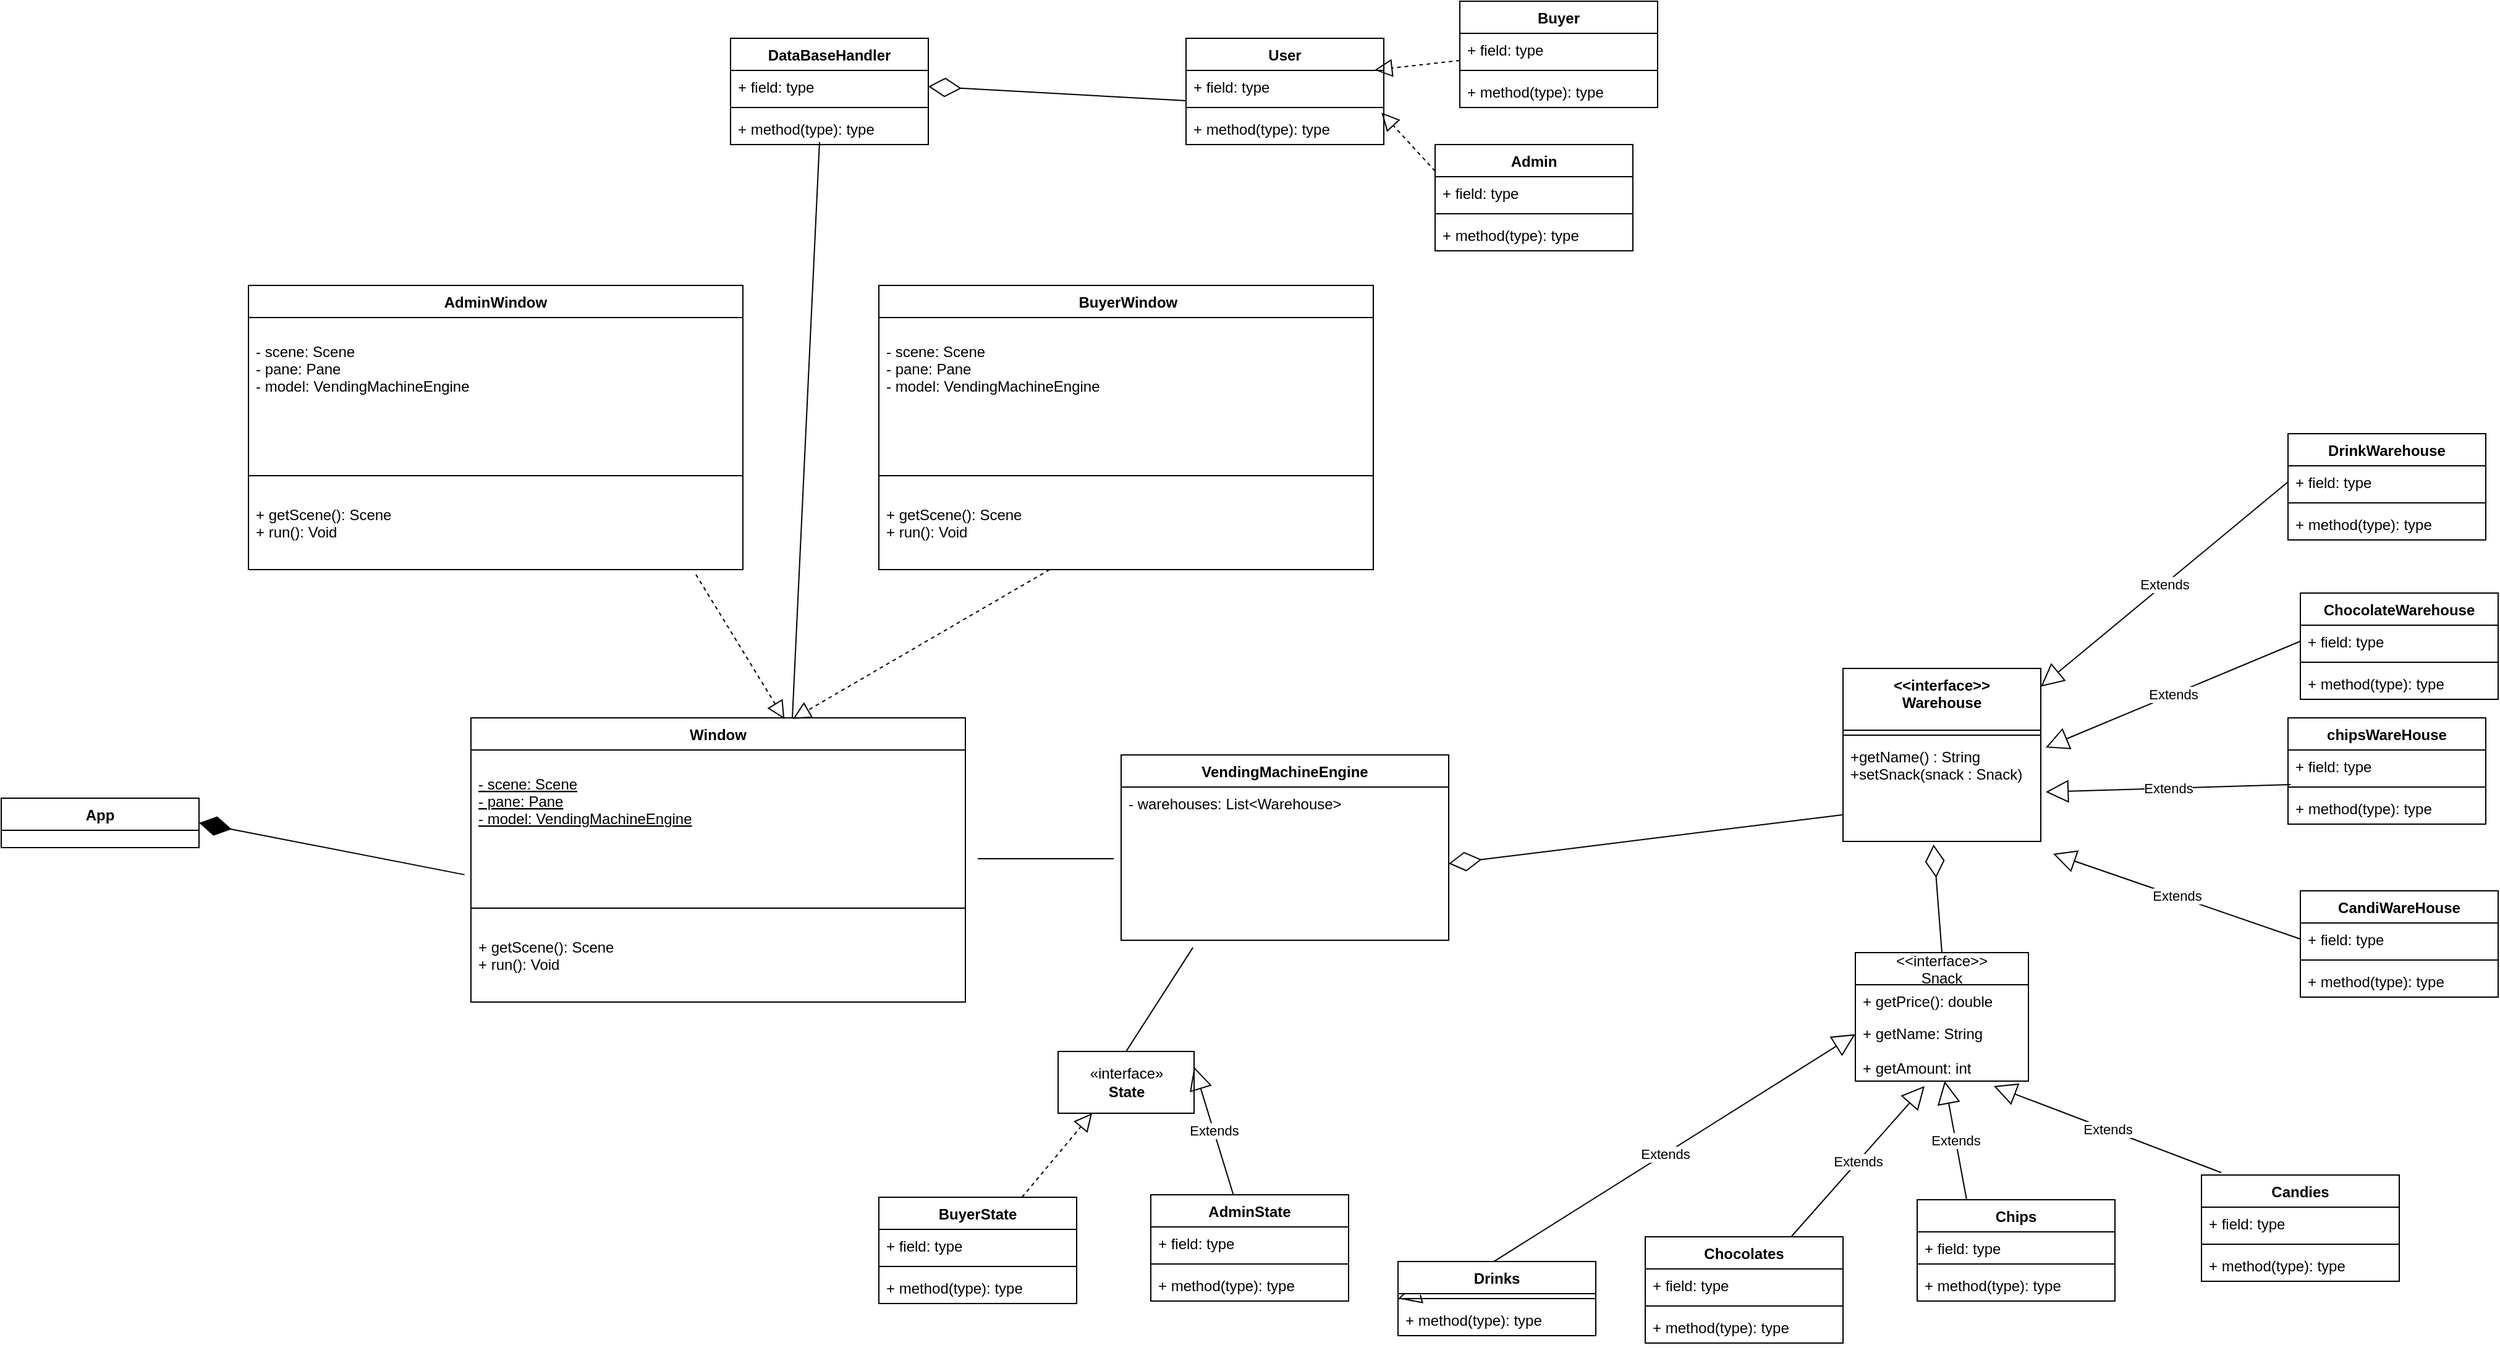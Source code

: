 <mxfile version="13.7.3" type="github"><diagram id="FwnucH08VztEcckjh22z" name="Page-1"><mxGraphModel dx="2485" dy="1210" grid="1" gridSize="10" guides="1" tooltips="1" connect="1" arrows="1" fold="1" page="1" pageScale="1" pageWidth="827" pageHeight="1169" math="0" shadow="0"><root><mxCell id="0"/><mxCell id="1" parent="0"/><mxCell id="OAw5-xkOPhaDo8Q-xHuQ-101" value="User" style="swimlane;fontStyle=1;align=center;verticalAlign=top;childLayout=stackLayout;horizontal=1;startSize=26;horizontalStack=0;resizeParent=1;resizeParentMax=0;resizeLast=0;collapsible=1;marginBottom=0;" vertex="1" parent="1"><mxGeometry x="1028.5" y="50" width="160" height="86" as="geometry"/></mxCell><mxCell id="OAw5-xkOPhaDo8Q-xHuQ-102" value="+ field: type" style="text;strokeColor=none;fillColor=none;align=left;verticalAlign=top;spacingLeft=4;spacingRight=4;overflow=hidden;rotatable=0;points=[[0,0.5],[1,0.5]];portConstraint=eastwest;" vertex="1" parent="OAw5-xkOPhaDo8Q-xHuQ-101"><mxGeometry y="26" width="160" height="26" as="geometry"/></mxCell><mxCell id="OAw5-xkOPhaDo8Q-xHuQ-103" value="" style="line;strokeWidth=1;fillColor=none;align=left;verticalAlign=middle;spacingTop=-1;spacingLeft=3;spacingRight=3;rotatable=0;labelPosition=right;points=[];portConstraint=eastwest;" vertex="1" parent="OAw5-xkOPhaDo8Q-xHuQ-101"><mxGeometry y="52" width="160" height="8" as="geometry"/></mxCell><mxCell id="OAw5-xkOPhaDo8Q-xHuQ-104" value="+ method(type): type" style="text;strokeColor=none;fillColor=none;align=left;verticalAlign=top;spacingLeft=4;spacingRight=4;overflow=hidden;rotatable=0;points=[[0,0.5],[1,0.5]];portConstraint=eastwest;" vertex="1" parent="OAw5-xkOPhaDo8Q-xHuQ-101"><mxGeometry y="60" width="160" height="26" as="geometry"/></mxCell><mxCell id="OAw5-xkOPhaDo8Q-xHuQ-107" value="Admin" style="swimlane;fontStyle=1;align=center;verticalAlign=top;childLayout=stackLayout;horizontal=1;startSize=26;horizontalStack=0;resizeParent=1;resizeParentMax=0;resizeLast=0;collapsible=1;marginBottom=0;" vertex="1" parent="1"><mxGeometry x="1230" y="136" width="160" height="86" as="geometry"/></mxCell><mxCell id="OAw5-xkOPhaDo8Q-xHuQ-108" value="+ field: type" style="text;strokeColor=none;fillColor=none;align=left;verticalAlign=top;spacingLeft=4;spacingRight=4;overflow=hidden;rotatable=0;points=[[0,0.5],[1,0.5]];portConstraint=eastwest;" vertex="1" parent="OAw5-xkOPhaDo8Q-xHuQ-107"><mxGeometry y="26" width="160" height="26" as="geometry"/></mxCell><mxCell id="OAw5-xkOPhaDo8Q-xHuQ-109" value="" style="line;strokeWidth=1;fillColor=none;align=left;verticalAlign=middle;spacingTop=-1;spacingLeft=3;spacingRight=3;rotatable=0;labelPosition=right;points=[];portConstraint=eastwest;" vertex="1" parent="OAw5-xkOPhaDo8Q-xHuQ-107"><mxGeometry y="52" width="160" height="8" as="geometry"/></mxCell><mxCell id="OAw5-xkOPhaDo8Q-xHuQ-110" value="+ method(type): type" style="text;strokeColor=none;fillColor=none;align=left;verticalAlign=top;spacingLeft=4;spacingRight=4;overflow=hidden;rotatable=0;points=[[0,0.5],[1,0.5]];portConstraint=eastwest;" vertex="1" parent="OAw5-xkOPhaDo8Q-xHuQ-107"><mxGeometry y="60" width="160" height="26" as="geometry"/></mxCell><mxCell id="OAw5-xkOPhaDo8Q-xHuQ-111" value="Buyer" style="swimlane;fontStyle=1;align=center;verticalAlign=top;childLayout=stackLayout;horizontal=1;startSize=26;horizontalStack=0;resizeParent=1;resizeParentMax=0;resizeLast=0;collapsible=1;marginBottom=0;" vertex="1" parent="1"><mxGeometry x="1250" y="20" width="160" height="86" as="geometry"/></mxCell><mxCell id="OAw5-xkOPhaDo8Q-xHuQ-112" value="+ field: type" style="text;strokeColor=none;fillColor=none;align=left;verticalAlign=top;spacingLeft=4;spacingRight=4;overflow=hidden;rotatable=0;points=[[0,0.5],[1,0.5]];portConstraint=eastwest;" vertex="1" parent="OAw5-xkOPhaDo8Q-xHuQ-111"><mxGeometry y="26" width="160" height="26" as="geometry"/></mxCell><mxCell id="OAw5-xkOPhaDo8Q-xHuQ-113" value="" style="line;strokeWidth=1;fillColor=none;align=left;verticalAlign=middle;spacingTop=-1;spacingLeft=3;spacingRight=3;rotatable=0;labelPosition=right;points=[];portConstraint=eastwest;" vertex="1" parent="OAw5-xkOPhaDo8Q-xHuQ-111"><mxGeometry y="52" width="160" height="8" as="geometry"/></mxCell><mxCell id="OAw5-xkOPhaDo8Q-xHuQ-114" value="+ method(type): type" style="text;strokeColor=none;fillColor=none;align=left;verticalAlign=top;spacingLeft=4;spacingRight=4;overflow=hidden;rotatable=0;points=[[0,0.5],[1,0.5]];portConstraint=eastwest;" vertex="1" parent="OAw5-xkOPhaDo8Q-xHuQ-111"><mxGeometry y="60" width="160" height="26" as="geometry"/></mxCell><mxCell id="K7MJTykTSCi1yAQchyTx-44" value="Window" style="swimlane;fontStyle=1;align=center;verticalAlign=top;childLayout=stackLayout;horizontal=1;startSize=26;horizontalStack=0;resizeParent=1;resizeParentMax=0;resizeLast=0;collapsible=1;marginBottom=0;" parent="1" vertex="1"><mxGeometry x="450" y="600" width="400" height="230" as="geometry"/></mxCell><mxCell id="K7MJTykTSCi1yAQchyTx-45" value="&#10;- scene: Scene&#10;- pane: Pane&#10;- model: VendingMachineEngine&#10;&#10;&#10;" style="text;strokeColor=none;fillColor=none;align=left;verticalAlign=top;spacingLeft=4;spacingRight=4;overflow=hidden;rotatable=0;points=[[0,0.5],[1,0.5]];portConstraint=eastwest;fontStyle=4" parent="K7MJTykTSCi1yAQchyTx-44" vertex="1"><mxGeometry y="26" width="400" height="124" as="geometry"/></mxCell><mxCell id="K7MJTykTSCi1yAQchyTx-46" value="" style="line;strokeWidth=1;fillColor=none;align=left;verticalAlign=middle;spacingTop=-1;spacingLeft=3;spacingRight=3;rotatable=0;labelPosition=right;points=[];portConstraint=eastwest;" parent="K7MJTykTSCi1yAQchyTx-44" vertex="1"><mxGeometry y="150" width="400" height="8" as="geometry"/></mxCell><mxCell id="K7MJTykTSCi1yAQchyTx-47" value="&#10;+ getScene(): Scene&#10;+ run(): Void" style="text;strokeColor=none;fillColor=none;align=left;verticalAlign=top;spacingLeft=4;spacingRight=4;overflow=hidden;rotatable=0;points=[[0,0.5],[1,0.5]];portConstraint=eastwest;" parent="K7MJTykTSCi1yAQchyTx-44" vertex="1"><mxGeometry y="158" width="400" height="72" as="geometry"/></mxCell><mxCell id="OAw5-xkOPhaDo8Q-xHuQ-14" value="&lt;&lt;interface&gt;&gt;&#10;Warehouse" style="swimlane;fontStyle=1;align=center;verticalAlign=top;childLayout=stackLayout;horizontal=1;startSize=50;horizontalStack=0;resizeParent=1;resizeParentMax=0;resizeLast=0;collapsible=1;marginBottom=0;" vertex="1" parent="1"><mxGeometry x="1560" y="560" width="160" height="140" as="geometry"/></mxCell><mxCell id="OAw5-xkOPhaDo8Q-xHuQ-16" value="" style="line;strokeWidth=1;fillColor=none;align=left;verticalAlign=middle;spacingTop=-1;spacingLeft=3;spacingRight=3;rotatable=0;labelPosition=right;points=[];portConstraint=eastwest;" vertex="1" parent="OAw5-xkOPhaDo8Q-xHuQ-14"><mxGeometry y="50" width="160" height="8" as="geometry"/></mxCell><mxCell id="OAw5-xkOPhaDo8Q-xHuQ-17" value="+getName() : String&#10;+setSnack(snack : Snack)" style="text;strokeColor=none;fillColor=none;align=left;verticalAlign=top;spacingLeft=4;spacingRight=4;overflow=hidden;rotatable=0;points=[[0,0.5],[1,0.5]];portConstraint=eastwest;" vertex="1" parent="OAw5-xkOPhaDo8Q-xHuQ-14"><mxGeometry y="58" width="160" height="82" as="geometry"/></mxCell><mxCell id="OAw5-xkOPhaDo8Q-xHuQ-41" value="" style="endArrow=diamondThin;endFill=0;endSize=24;html=1;entryX=0.458;entryY=1.031;entryDx=0;entryDy=0;entryPerimeter=0;exitX=0.5;exitY=0;exitDx=0;exitDy=0;" edge="1" parent="1" source="OAw5-xkOPhaDo8Q-xHuQ-23" target="OAw5-xkOPhaDo8Q-xHuQ-17"><mxGeometry width="160" relative="1" as="geometry"><mxPoint x="1220" y="850" as="sourcePoint"/><mxPoint x="1380" y="850" as="targetPoint"/></mxGeometry></mxCell><mxCell id="OAw5-xkOPhaDo8Q-xHuQ-42" value="" style="endArrow=diamondThin;endFill=0;endSize=24;html=1;entryX=1;entryY=0.5;entryDx=0;entryDy=0;exitX=0.003;exitY=0.976;exitDx=0;exitDy=0;exitPerimeter=0;" edge="1" parent="1" target="OAw5-xkOPhaDo8Q-xHuQ-4"><mxGeometry width="160" relative="1" as="geometry"><mxPoint x="1560.48" y="678.32" as="sourcePoint"/><mxPoint x="1380" y="850" as="targetPoint"/></mxGeometry></mxCell><mxCell id="K7MJTykTSCi1yAQchyTx-38" value="VendingMachineEngine" style="swimlane;fontStyle=1;align=center;verticalAlign=top;childLayout=stackLayout;horizontal=1;startSize=26;horizontalStack=0;resizeParent=1;resizeParentMax=0;resizeLast=0;collapsible=1;marginBottom=0;" parent="1" vertex="1"><mxGeometry x="976" y="630" width="265" height="150" as="geometry"/></mxCell><mxCell id="OAw5-xkOPhaDo8Q-xHuQ-4" value="- warehouses: List&lt;Warehouse&gt; &#10;&#10;" style="text;strokeColor=none;fillColor=none;align=left;verticalAlign=top;spacingLeft=4;spacingRight=4;overflow=hidden;rotatable=0;points=[[0,0.5],[1,0.5]];portConstraint=eastwest;" vertex="1" parent="K7MJTykTSCi1yAQchyTx-38"><mxGeometry y="26" width="265" height="124" as="geometry"/></mxCell><mxCell id="OAw5-xkOPhaDo8Q-xHuQ-63" value="" style="endArrow=block;dashed=1;endFill=0;endSize=12;html=1;entryX=0.634;entryY=0.004;entryDx=0;entryDy=0;entryPerimeter=0;exitX=0.905;exitY=1.056;exitDx=0;exitDy=0;exitPerimeter=0;" edge="1" parent="1" source="OAw5-xkOPhaDo8Q-xHuQ-58" target="K7MJTykTSCi1yAQchyTx-44"><mxGeometry width="160" relative="1" as="geometry"><mxPoint x="650" y="530" as="sourcePoint"/><mxPoint x="810" y="530" as="targetPoint"/></mxGeometry></mxCell><mxCell id="OAw5-xkOPhaDo8Q-xHuQ-64" value="" style="endArrow=block;dashed=1;endFill=0;endSize=12;html=1;entryX=0.651;entryY=0.004;entryDx=0;entryDy=0;entryPerimeter=0;" edge="1" parent="1" source="OAw5-xkOPhaDo8Q-xHuQ-62" target="K7MJTykTSCi1yAQchyTx-44"><mxGeometry width="160" relative="1" as="geometry"><mxPoint x="650" y="530" as="sourcePoint"/><mxPoint x="810" y="530" as="targetPoint"/></mxGeometry></mxCell><mxCell id="K7MJTykTSCi1yAQchyTx-63" value="App" style="swimlane;fontStyle=1;align=center;verticalAlign=top;childLayout=stackLayout;horizontal=1;startSize=26;horizontalStack=0;resizeParent=1;resizeParentMax=0;resizeLast=0;collapsible=1;marginBottom=0;" parent="1" vertex="1"><mxGeometry x="70" y="665" width="160" height="40" as="geometry"/></mxCell><mxCell id="OAw5-xkOPhaDo8Q-xHuQ-68" value="" style="endArrow=diamondThin;endFill=1;endSize=24;html=1;entryX=1;entryY=0.5;entryDx=0;entryDy=0;exitX=-0.013;exitY=0.814;exitDx=0;exitDy=0;exitPerimeter=0;" edge="1" parent="1" source="K7MJTykTSCi1yAQchyTx-45" target="K7MJTykTSCi1yAQchyTx-63"><mxGeometry width="160" relative="1" as="geometry"><mxPoint x="420" y="730" as="sourcePoint"/><mxPoint x="580" y="730" as="targetPoint"/></mxGeometry></mxCell><mxCell id="OAw5-xkOPhaDo8Q-xHuQ-69" value="" style="line;strokeWidth=1;fillColor=none;align=left;verticalAlign=middle;spacingTop=-1;spacingLeft=3;spacingRight=3;rotatable=0;labelPosition=right;points=[];portConstraint=eastwest;" vertex="1" parent="1"><mxGeometry x="860" y="710" width="110" height="8" as="geometry"/></mxCell><mxCell id="OAw5-xkOPhaDo8Q-xHuQ-70" value="DrinkWarehouse" style="swimlane;fontStyle=1;align=center;verticalAlign=top;childLayout=stackLayout;horizontal=1;startSize=26;horizontalStack=0;resizeParent=1;resizeParentMax=0;resizeLast=0;collapsible=1;marginBottom=0;" vertex="1" parent="1"><mxGeometry x="1920" y="370" width="160" height="86" as="geometry"/></mxCell><mxCell id="OAw5-xkOPhaDo8Q-xHuQ-71" value="+ field: type" style="text;strokeColor=none;fillColor=none;align=left;verticalAlign=top;spacingLeft=4;spacingRight=4;overflow=hidden;rotatable=0;points=[[0,0.5],[1,0.5]];portConstraint=eastwest;" vertex="1" parent="OAw5-xkOPhaDo8Q-xHuQ-70"><mxGeometry y="26" width="160" height="26" as="geometry"/></mxCell><mxCell id="OAw5-xkOPhaDo8Q-xHuQ-72" value="" style="line;strokeWidth=1;fillColor=none;align=left;verticalAlign=middle;spacingTop=-1;spacingLeft=3;spacingRight=3;rotatable=0;labelPosition=right;points=[];portConstraint=eastwest;" vertex="1" parent="OAw5-xkOPhaDo8Q-xHuQ-70"><mxGeometry y="52" width="160" height="8" as="geometry"/></mxCell><mxCell id="OAw5-xkOPhaDo8Q-xHuQ-73" value="+ method(type): type" style="text;strokeColor=none;fillColor=none;align=left;verticalAlign=top;spacingLeft=4;spacingRight=4;overflow=hidden;rotatable=0;points=[[0,0.5],[1,0.5]];portConstraint=eastwest;" vertex="1" parent="OAw5-xkOPhaDo8Q-xHuQ-70"><mxGeometry y="60" width="160" height="26" as="geometry"/></mxCell><mxCell id="OAw5-xkOPhaDo8Q-xHuQ-74" value="ChocolateWarehouse" style="swimlane;fontStyle=1;align=center;verticalAlign=top;childLayout=stackLayout;horizontal=1;startSize=26;horizontalStack=0;resizeParent=1;resizeParentMax=0;resizeLast=0;collapsible=1;marginBottom=0;" vertex="1" parent="1"><mxGeometry x="1930" y="499" width="160" height="86" as="geometry"/></mxCell><mxCell id="OAw5-xkOPhaDo8Q-xHuQ-75" value="+ field: type" style="text;strokeColor=none;fillColor=none;align=left;verticalAlign=top;spacingLeft=4;spacingRight=4;overflow=hidden;rotatable=0;points=[[0,0.5],[1,0.5]];portConstraint=eastwest;" vertex="1" parent="OAw5-xkOPhaDo8Q-xHuQ-74"><mxGeometry y="26" width="160" height="26" as="geometry"/></mxCell><mxCell id="OAw5-xkOPhaDo8Q-xHuQ-76" value="" style="line;strokeWidth=1;fillColor=none;align=left;verticalAlign=middle;spacingTop=-1;spacingLeft=3;spacingRight=3;rotatable=0;labelPosition=right;points=[];portConstraint=eastwest;" vertex="1" parent="OAw5-xkOPhaDo8Q-xHuQ-74"><mxGeometry y="52" width="160" height="8" as="geometry"/></mxCell><mxCell id="OAw5-xkOPhaDo8Q-xHuQ-77" value="+ method(type): type" style="text;strokeColor=none;fillColor=none;align=left;verticalAlign=top;spacingLeft=4;spacingRight=4;overflow=hidden;rotatable=0;points=[[0,0.5],[1,0.5]];portConstraint=eastwest;" vertex="1" parent="OAw5-xkOPhaDo8Q-xHuQ-74"><mxGeometry y="60" width="160" height="26" as="geometry"/></mxCell><mxCell id="OAw5-xkOPhaDo8Q-xHuQ-78" value="chipsWareHouse" style="swimlane;fontStyle=1;align=center;verticalAlign=top;childLayout=stackLayout;horizontal=1;startSize=26;horizontalStack=0;resizeParent=1;resizeParentMax=0;resizeLast=0;collapsible=1;marginBottom=0;" vertex="1" parent="1"><mxGeometry x="1920" y="600" width="160" height="86" as="geometry"/></mxCell><mxCell id="OAw5-xkOPhaDo8Q-xHuQ-79" value="+ field: type" style="text;strokeColor=none;fillColor=none;align=left;verticalAlign=top;spacingLeft=4;spacingRight=4;overflow=hidden;rotatable=0;points=[[0,0.5],[1,0.5]];portConstraint=eastwest;" vertex="1" parent="OAw5-xkOPhaDo8Q-xHuQ-78"><mxGeometry y="26" width="160" height="26" as="geometry"/></mxCell><mxCell id="OAw5-xkOPhaDo8Q-xHuQ-80" value="" style="line;strokeWidth=1;fillColor=none;align=left;verticalAlign=middle;spacingTop=-1;spacingLeft=3;spacingRight=3;rotatable=0;labelPosition=right;points=[];portConstraint=eastwest;" vertex="1" parent="OAw5-xkOPhaDo8Q-xHuQ-78"><mxGeometry y="52" width="160" height="8" as="geometry"/></mxCell><mxCell id="OAw5-xkOPhaDo8Q-xHuQ-81" value="+ method(type): type" style="text;strokeColor=none;fillColor=none;align=left;verticalAlign=top;spacingLeft=4;spacingRight=4;overflow=hidden;rotatable=0;points=[[0,0.5],[1,0.5]];portConstraint=eastwest;" vertex="1" parent="OAw5-xkOPhaDo8Q-xHuQ-78"><mxGeometry y="60" width="160" height="26" as="geometry"/></mxCell><mxCell id="OAw5-xkOPhaDo8Q-xHuQ-82" value="CandiWareHouse" style="swimlane;fontStyle=1;align=center;verticalAlign=top;childLayout=stackLayout;horizontal=1;startSize=26;horizontalStack=0;resizeParent=1;resizeParentMax=0;resizeLast=0;collapsible=1;marginBottom=0;" vertex="1" parent="1"><mxGeometry x="1930" y="740" width="160" height="86" as="geometry"/></mxCell><mxCell id="OAw5-xkOPhaDo8Q-xHuQ-83" value="+ field: type" style="text;strokeColor=none;fillColor=none;align=left;verticalAlign=top;spacingLeft=4;spacingRight=4;overflow=hidden;rotatable=0;points=[[0,0.5],[1,0.5]];portConstraint=eastwest;" vertex="1" parent="OAw5-xkOPhaDo8Q-xHuQ-82"><mxGeometry y="26" width="160" height="26" as="geometry"/></mxCell><mxCell id="OAw5-xkOPhaDo8Q-xHuQ-84" value="" style="line;strokeWidth=1;fillColor=none;align=left;verticalAlign=middle;spacingTop=-1;spacingLeft=3;spacingRight=3;rotatable=0;labelPosition=right;points=[];portConstraint=eastwest;" vertex="1" parent="OAw5-xkOPhaDo8Q-xHuQ-82"><mxGeometry y="52" width="160" height="8" as="geometry"/></mxCell><mxCell id="OAw5-xkOPhaDo8Q-xHuQ-85" value="+ method(type): type" style="text;strokeColor=none;fillColor=none;align=left;verticalAlign=top;spacingLeft=4;spacingRight=4;overflow=hidden;rotatable=0;points=[[0,0.5],[1,0.5]];portConstraint=eastwest;" vertex="1" parent="OAw5-xkOPhaDo8Q-xHuQ-82"><mxGeometry y="60" width="160" height="26" as="geometry"/></mxCell><mxCell id="OAw5-xkOPhaDo8Q-xHuQ-86" value="Extends" style="endArrow=block;endSize=16;endFill=0;html=1;exitX=0;exitY=0.5;exitDx=0;exitDy=0;" edge="1" parent="1" source="OAw5-xkOPhaDo8Q-xHuQ-83"><mxGeometry width="160" relative="1" as="geometry"><mxPoint x="1660" y="740" as="sourcePoint"/><mxPoint x="1730" y="710" as="targetPoint"/></mxGeometry></mxCell><mxCell id="OAw5-xkOPhaDo8Q-xHuQ-87" value="Extends" style="endArrow=block;endSize=16;endFill=0;html=1;entryX=1.025;entryY=0.714;entryDx=0;entryDy=0;entryPerimeter=0;exitX=0.013;exitY=-0.231;exitDx=0;exitDy=0;exitPerimeter=0;" edge="1" parent="1" source="OAw5-xkOPhaDo8Q-xHuQ-81"><mxGeometry width="160" relative="1" as="geometry"><mxPoint x="1660" y="740" as="sourcePoint"/><mxPoint x="1724" y="659.98" as="targetPoint"/></mxGeometry></mxCell><mxCell id="OAw5-xkOPhaDo8Q-xHuQ-88" value="Extends" style="endArrow=block;endSize=16;endFill=0;html=1;entryX=1.025;entryY=0.2;entryDx=0;entryDy=0;entryPerimeter=0;exitX=0;exitY=0.5;exitDx=0;exitDy=0;" edge="1" parent="1" source="OAw5-xkOPhaDo8Q-xHuQ-75"><mxGeometry width="160" relative="1" as="geometry"><mxPoint x="1660" y="740" as="sourcePoint"/><mxPoint x="1724" y="624" as="targetPoint"/></mxGeometry></mxCell><mxCell id="OAw5-xkOPhaDo8Q-xHuQ-89" value="Extends" style="endArrow=block;endSize=16;endFill=0;html=1;entryX=1;entryY=0.105;entryDx=0;entryDy=0;entryPerimeter=0;exitX=0;exitY=0.5;exitDx=0;exitDy=0;" edge="1" parent="1" source="OAw5-xkOPhaDo8Q-xHuQ-71" target="OAw5-xkOPhaDo8Q-xHuQ-14"><mxGeometry width="160" relative="1" as="geometry"><mxPoint x="1660" y="740" as="sourcePoint"/><mxPoint x="1820" y="740" as="targetPoint"/></mxGeometry></mxCell><mxCell id="OAw5-xkOPhaDo8Q-xHuQ-90" value="Extends" style="endArrow=block;endSize=16;endFill=0;html=1;entryX=0;entryY=0.5;entryDx=0;entryDy=0;" edge="1" parent="1" target="OAw5-xkOPhaDo8Q-xHuQ-25"><mxGeometry width="160" relative="1" as="geometry"><mxPoint x="1261.662" y="1050" as="sourcePoint"/><mxPoint x="1820" y="740" as="targetPoint"/></mxGeometry></mxCell><mxCell id="OAw5-xkOPhaDo8Q-xHuQ-91" value="Extends" style="endArrow=block;endSize=16;endFill=0;html=1;entryX=0.4;entryY=1.167;entryDx=0;entryDy=0;entryPerimeter=0;" edge="1" parent="1" source="OAw5-xkOPhaDo8Q-xHuQ-28" target="OAw5-xkOPhaDo8Q-xHuQ-26"><mxGeometry width="160" relative="1" as="geometry"><mxPoint x="1660" y="740" as="sourcePoint"/><mxPoint x="1820" y="740" as="targetPoint"/></mxGeometry></mxCell><mxCell id="OAw5-xkOPhaDo8Q-xHuQ-92" value="Extends" style="endArrow=block;endSize=16;endFill=0;html=1;exitX=0.25;exitY=0;exitDx=0;exitDy=0;" edge="1" parent="1" source="OAw5-xkOPhaDo8Q-xHuQ-32" target="OAw5-xkOPhaDo8Q-xHuQ-26"><mxGeometry width="160" relative="1" as="geometry"><mxPoint x="1660" y="740" as="sourcePoint"/><mxPoint x="1820" y="740" as="targetPoint"/></mxGeometry></mxCell><mxCell id="OAw5-xkOPhaDo8Q-xHuQ-93" value="Extends" style="endArrow=block;endSize=16;endFill=0;html=1;entryX=0.8;entryY=1.167;entryDx=0;entryDy=0;entryPerimeter=0;exitX=0.1;exitY=-0.023;exitDx=0;exitDy=0;exitPerimeter=0;" edge="1" parent="1" source="OAw5-xkOPhaDo8Q-xHuQ-36" target="OAw5-xkOPhaDo8Q-xHuQ-26"><mxGeometry width="160" relative="1" as="geometry"><mxPoint x="1660" y="740" as="sourcePoint"/><mxPoint x="1820" y="740" as="targetPoint"/></mxGeometry></mxCell><mxCell id="OAw5-xkOPhaDo8Q-xHuQ-95" value="DataBaseHandler" style="swimlane;fontStyle=1;align=center;verticalAlign=top;childLayout=stackLayout;horizontal=1;startSize=26;horizontalStack=0;resizeParent=1;resizeParentMax=0;resizeLast=0;collapsible=1;marginBottom=0;" vertex="1" parent="1"><mxGeometry x="660" y="50" width="160" height="86" as="geometry"/></mxCell><mxCell id="OAw5-xkOPhaDo8Q-xHuQ-96" value="+ field: type" style="text;strokeColor=none;fillColor=none;align=left;verticalAlign=top;spacingLeft=4;spacingRight=4;overflow=hidden;rotatable=0;points=[[0,0.5],[1,0.5]];portConstraint=eastwest;" vertex="1" parent="OAw5-xkOPhaDo8Q-xHuQ-95"><mxGeometry y="26" width="160" height="26" as="geometry"/></mxCell><mxCell id="OAw5-xkOPhaDo8Q-xHuQ-97" value="" style="line;strokeWidth=1;fillColor=none;align=left;verticalAlign=middle;spacingTop=-1;spacingLeft=3;spacingRight=3;rotatable=0;labelPosition=right;points=[];portConstraint=eastwest;" vertex="1" parent="OAw5-xkOPhaDo8Q-xHuQ-95"><mxGeometry y="52" width="160" height="8" as="geometry"/></mxCell><mxCell id="OAw5-xkOPhaDo8Q-xHuQ-98" value="+ method(type): type" style="text;strokeColor=none;fillColor=none;align=left;verticalAlign=top;spacingLeft=4;spacingRight=4;overflow=hidden;rotatable=0;points=[[0,0.5],[1,0.5]];portConstraint=eastwest;" vertex="1" parent="OAw5-xkOPhaDo8Q-xHuQ-95"><mxGeometry y="60" width="160" height="26" as="geometry"/></mxCell><mxCell id="OAw5-xkOPhaDo8Q-xHuQ-55" value="AdminWindow" style="swimlane;fontStyle=1;align=center;verticalAlign=top;childLayout=stackLayout;horizontal=1;startSize=26;horizontalStack=0;resizeParent=1;resizeParentMax=0;resizeLast=0;collapsible=1;marginBottom=0;" vertex="1" parent="1"><mxGeometry x="270" y="250" width="400" height="230" as="geometry"/></mxCell><mxCell id="OAw5-xkOPhaDo8Q-xHuQ-56" value="&#10;- scene: Scene&#10;- pane: Pane&#10;- model: VendingMachineEngine&#10;&#10;&#10;" style="text;strokeColor=none;fillColor=none;align=left;verticalAlign=top;spacingLeft=4;spacingRight=4;overflow=hidden;rotatable=0;points=[[0,0.5],[1,0.5]];portConstraint=eastwest;" vertex="1" parent="OAw5-xkOPhaDo8Q-xHuQ-55"><mxGeometry y="26" width="400" height="124" as="geometry"/></mxCell><mxCell id="OAw5-xkOPhaDo8Q-xHuQ-57" value="" style="line;strokeWidth=1;fillColor=none;align=left;verticalAlign=middle;spacingTop=-1;spacingLeft=3;spacingRight=3;rotatable=0;labelPosition=right;points=[];portConstraint=eastwest;" vertex="1" parent="OAw5-xkOPhaDo8Q-xHuQ-55"><mxGeometry y="150" width="400" height="8" as="geometry"/></mxCell><mxCell id="OAw5-xkOPhaDo8Q-xHuQ-58" value="&#10;+ getScene(): Scene&#10;+ run(): Void" style="text;strokeColor=none;fillColor=none;align=left;verticalAlign=top;spacingLeft=4;spacingRight=4;overflow=hidden;rotatable=0;points=[[0,0.5],[1,0.5]];portConstraint=eastwest;" vertex="1" parent="OAw5-xkOPhaDo8Q-xHuQ-55"><mxGeometry y="158" width="400" height="72" as="geometry"/></mxCell><mxCell id="OAw5-xkOPhaDo8Q-xHuQ-59" value=" BuyerWindow" style="swimlane;fontStyle=1;align=center;verticalAlign=top;childLayout=stackLayout;horizontal=1;startSize=26;horizontalStack=0;resizeParent=1;resizeParentMax=0;resizeLast=0;collapsible=1;marginBottom=0;" vertex="1" parent="1"><mxGeometry x="780" y="250" width="400" height="230" as="geometry"/></mxCell><mxCell id="OAw5-xkOPhaDo8Q-xHuQ-60" value="&#10;- scene: Scene&#10;- pane: Pane&#10;- model: VendingMachineEngine&#10;&#10;&#10;" style="text;strokeColor=none;fillColor=none;align=left;verticalAlign=top;spacingLeft=4;spacingRight=4;overflow=hidden;rotatable=0;points=[[0,0.5],[1,0.5]];portConstraint=eastwest;" vertex="1" parent="OAw5-xkOPhaDo8Q-xHuQ-59"><mxGeometry y="26" width="400" height="124" as="geometry"/></mxCell><mxCell id="OAw5-xkOPhaDo8Q-xHuQ-61" value="" style="line;strokeWidth=1;fillColor=none;align=left;verticalAlign=middle;spacingTop=-1;spacingLeft=3;spacingRight=3;rotatable=0;labelPosition=right;points=[];portConstraint=eastwest;" vertex="1" parent="OAw5-xkOPhaDo8Q-xHuQ-59"><mxGeometry y="150" width="400" height="8" as="geometry"/></mxCell><mxCell id="OAw5-xkOPhaDo8Q-xHuQ-62" value="&#10;+ getScene(): Scene&#10;+ run(): Void" style="text;strokeColor=none;fillColor=none;align=left;verticalAlign=top;spacingLeft=4;spacingRight=4;overflow=hidden;rotatable=0;points=[[0,0.5],[1,0.5]];portConstraint=eastwest;" vertex="1" parent="OAw5-xkOPhaDo8Q-xHuQ-59"><mxGeometry y="158" width="400" height="72" as="geometry"/></mxCell><mxCell id="OAw5-xkOPhaDo8Q-xHuQ-99" value="" style="endArrow=none;html=1;exitX=0.45;exitY=0.923;exitDx=0;exitDy=0;exitPerimeter=0;" edge="1" parent="1" source="OAw5-xkOPhaDo8Q-xHuQ-98"><mxGeometry width="50" height="50" relative="1" as="geometry"><mxPoint x="700" y="460" as="sourcePoint"/><mxPoint x="710" y="600" as="targetPoint"/></mxGeometry></mxCell><mxCell id="OAw5-xkOPhaDo8Q-xHuQ-106" value="" style="endArrow=diamondThin;endFill=0;endSize=24;html=1;entryX=1;entryY=0.5;entryDx=0;entryDy=0;exitX=0.001;exitY=0.942;exitDx=0;exitDy=0;exitPerimeter=0;" edge="1" parent="1" source="OAw5-xkOPhaDo8Q-xHuQ-102" target="OAw5-xkOPhaDo8Q-xHuQ-96"><mxGeometry width="160" relative="1" as="geometry"><mxPoint x="890" y="160" as="sourcePoint"/><mxPoint x="1050" y="160" as="targetPoint"/></mxGeometry></mxCell><mxCell id="OAw5-xkOPhaDo8Q-xHuQ-115" value="" style="endArrow=block;dashed=1;endFill=0;endSize=12;html=1;entryX=0.988;entryY=0.005;entryDx=0;entryDy=0;entryPerimeter=0;exitX=0;exitY=0.25;exitDx=0;exitDy=0;" edge="1" parent="1" source="OAw5-xkOPhaDo8Q-xHuQ-107" target="OAw5-xkOPhaDo8Q-xHuQ-104"><mxGeometry width="160" relative="1" as="geometry"><mxPoint x="1220" y="150" as="sourcePoint"/><mxPoint x="1380" y="150" as="targetPoint"/></mxGeometry></mxCell><mxCell id="OAw5-xkOPhaDo8Q-xHuQ-116" value="" style="endArrow=block;dashed=1;endFill=0;endSize=12;html=1;entryX=0.953;entryY=-0.013;entryDx=0;entryDy=0;entryPerimeter=0;" edge="1" parent="1" source="OAw5-xkOPhaDo8Q-xHuQ-112" target="OAw5-xkOPhaDo8Q-xHuQ-102"><mxGeometry width="160" relative="1" as="geometry"><mxPoint x="1220" y="150" as="sourcePoint"/><mxPoint x="1380" y="150" as="targetPoint"/></mxGeometry></mxCell><mxCell id="OAw5-xkOPhaDo8Q-xHuQ-23" value="&lt;&lt;interface&gt;&gt;&#10;Snack" style="swimlane;fontStyle=0;childLayout=stackLayout;horizontal=1;startSize=26;fillColor=none;horizontalStack=0;resizeParent=1;resizeParentMax=0;resizeLast=0;collapsible=1;marginBottom=0;" vertex="1" parent="1"><mxGeometry x="1570" y="790" width="140" height="104" as="geometry"/></mxCell><mxCell id="OAw5-xkOPhaDo8Q-xHuQ-24" value="+ getPrice(): double" style="text;strokeColor=none;fillColor=none;align=left;verticalAlign=top;spacingLeft=4;spacingRight=4;overflow=hidden;rotatable=0;points=[[0,0.5],[1,0.5]];portConstraint=eastwest;" vertex="1" parent="OAw5-xkOPhaDo8Q-xHuQ-23"><mxGeometry y="26" width="140" height="26" as="geometry"/></mxCell><mxCell id="OAw5-xkOPhaDo8Q-xHuQ-25" value="+ getName: String" style="text;strokeColor=none;fillColor=none;align=left;verticalAlign=top;spacingLeft=4;spacingRight=4;overflow=hidden;rotatable=0;points=[[0,0.5],[1,0.5]];portConstraint=eastwest;" vertex="1" parent="OAw5-xkOPhaDo8Q-xHuQ-23"><mxGeometry y="52" width="140" height="28" as="geometry"/></mxCell><mxCell id="OAw5-xkOPhaDo8Q-xHuQ-26" value="+ getAmount: int" style="text;strokeColor=none;fillColor=none;align=left;verticalAlign=top;spacingLeft=4;spacingRight=4;overflow=hidden;rotatable=0;points=[[0,0.5],[1,0.5]];portConstraint=eastwest;" vertex="1" parent="OAw5-xkOPhaDo8Q-xHuQ-23"><mxGeometry y="80" width="140" height="24" as="geometry"/></mxCell><mxCell id="OAw5-xkOPhaDo8Q-xHuQ-28" value="Chocolates" style="swimlane;fontStyle=1;align=center;verticalAlign=top;childLayout=stackLayout;horizontal=1;startSize=26;horizontalStack=0;resizeParent=1;resizeParentMax=0;resizeLast=0;collapsible=1;marginBottom=0;" vertex="1" parent="1"><mxGeometry x="1400" y="1020" width="160" height="86" as="geometry"/></mxCell><mxCell id="OAw5-xkOPhaDo8Q-xHuQ-29" value="+ field: type" style="text;strokeColor=none;fillColor=none;align=left;verticalAlign=top;spacingLeft=4;spacingRight=4;overflow=hidden;rotatable=0;points=[[0,0.5],[1,0.5]];portConstraint=eastwest;" vertex="1" parent="OAw5-xkOPhaDo8Q-xHuQ-28"><mxGeometry y="26" width="160" height="26" as="geometry"/></mxCell><mxCell id="OAw5-xkOPhaDo8Q-xHuQ-30" value="" style="line;strokeWidth=1;fillColor=none;align=left;verticalAlign=middle;spacingTop=-1;spacingLeft=3;spacingRight=3;rotatable=0;labelPosition=right;points=[];portConstraint=eastwest;" vertex="1" parent="OAw5-xkOPhaDo8Q-xHuQ-28"><mxGeometry y="52" width="160" height="8" as="geometry"/></mxCell><mxCell id="OAw5-xkOPhaDo8Q-xHuQ-31" value="+ method(type): type" style="text;strokeColor=none;fillColor=none;align=left;verticalAlign=top;spacingLeft=4;spacingRight=4;overflow=hidden;rotatable=0;points=[[0,0.5],[1,0.5]];portConstraint=eastwest;" vertex="1" parent="OAw5-xkOPhaDo8Q-xHuQ-28"><mxGeometry y="60" width="160" height="26" as="geometry"/></mxCell><mxCell id="OAw5-xkOPhaDo8Q-xHuQ-32" value="Chips" style="swimlane;fontStyle=1;align=center;verticalAlign=top;childLayout=stackLayout;horizontal=1;startSize=26;horizontalStack=0;resizeParent=1;resizeParentMax=0;resizeLast=0;collapsible=1;marginBottom=0;" vertex="1" parent="1"><mxGeometry x="1620" y="990" width="160" height="82" as="geometry"/></mxCell><mxCell id="OAw5-xkOPhaDo8Q-xHuQ-33" value="+ field: type" style="text;strokeColor=none;fillColor=none;align=left;verticalAlign=top;spacingLeft=4;spacingRight=4;overflow=hidden;rotatable=0;points=[[0,0.5],[1,0.5]];portConstraint=eastwest;" vertex="1" parent="OAw5-xkOPhaDo8Q-xHuQ-32"><mxGeometry y="26" width="160" height="22" as="geometry"/></mxCell><mxCell id="OAw5-xkOPhaDo8Q-xHuQ-34" value="" style="line;strokeWidth=1;fillColor=none;align=left;verticalAlign=middle;spacingTop=-1;spacingLeft=3;spacingRight=3;rotatable=0;labelPosition=right;points=[];portConstraint=eastwest;" vertex="1" parent="OAw5-xkOPhaDo8Q-xHuQ-32"><mxGeometry y="48" width="160" height="8" as="geometry"/></mxCell><mxCell id="OAw5-xkOPhaDo8Q-xHuQ-35" value="+ method(type): type" style="text;strokeColor=none;fillColor=none;align=left;verticalAlign=top;spacingLeft=4;spacingRight=4;overflow=hidden;rotatable=0;points=[[0,0.5],[1,0.5]];portConstraint=eastwest;" vertex="1" parent="OAw5-xkOPhaDo8Q-xHuQ-32"><mxGeometry y="56" width="160" height="26" as="geometry"/></mxCell><mxCell id="OAw5-xkOPhaDo8Q-xHuQ-36" value="Candies" style="swimlane;fontStyle=1;align=center;verticalAlign=top;childLayout=stackLayout;horizontal=1;startSize=26;horizontalStack=0;resizeParent=1;resizeParentMax=0;resizeLast=0;collapsible=1;marginBottom=0;" vertex="1" parent="1"><mxGeometry x="1850" y="970" width="160" height="86" as="geometry"/></mxCell><mxCell id="OAw5-xkOPhaDo8Q-xHuQ-37" value="+ field: type" style="text;strokeColor=none;fillColor=none;align=left;verticalAlign=top;spacingLeft=4;spacingRight=4;overflow=hidden;rotatable=0;points=[[0,0.5],[1,0.5]];portConstraint=eastwest;" vertex="1" parent="OAw5-xkOPhaDo8Q-xHuQ-36"><mxGeometry y="26" width="160" height="26" as="geometry"/></mxCell><mxCell id="OAw5-xkOPhaDo8Q-xHuQ-38" value="" style="line;strokeWidth=1;fillColor=none;align=left;verticalAlign=middle;spacingTop=-1;spacingLeft=3;spacingRight=3;rotatable=0;labelPosition=right;points=[];portConstraint=eastwest;" vertex="1" parent="OAw5-xkOPhaDo8Q-xHuQ-36"><mxGeometry y="52" width="160" height="8" as="geometry"/></mxCell><mxCell id="OAw5-xkOPhaDo8Q-xHuQ-39" value="+ method(type): type" style="text;strokeColor=none;fillColor=none;align=left;verticalAlign=top;spacingLeft=4;spacingRight=4;overflow=hidden;rotatable=0;points=[[0,0.5],[1,0.5]];portConstraint=eastwest;" vertex="1" parent="OAw5-xkOPhaDo8Q-xHuQ-36"><mxGeometry y="60" width="160" height="26" as="geometry"/></mxCell><mxCell id="OAw5-xkOPhaDo8Q-xHuQ-123" value="Extends" style="endArrow=block;endSize=16;endFill=0;html=1;entryX=0;entryY=0.5;entryDx=0;entryDy=0;" edge="1" parent="1" target="OAw5-xkOPhaDo8Q-xHuQ-44"><mxGeometry width="160" relative="1" as="geometry"><mxPoint x="1270" y="1050" as="sourcePoint"/><mxPoint x="1161" y="1063" as="targetPoint"/></mxGeometry></mxCell><mxCell id="OAw5-xkOPhaDo8Q-xHuQ-44" value="Drinks" style="swimlane;fontStyle=1;align=center;verticalAlign=top;childLayout=stackLayout;horizontal=1;startSize=26;horizontalStack=0;resizeParent=1;resizeParentMax=0;resizeLast=0;collapsible=1;marginBottom=0;" vertex="1" parent="1"><mxGeometry x="1200" y="1040" width="160" height="60" as="geometry"/></mxCell><mxCell id="OAw5-xkOPhaDo8Q-xHuQ-46" value="" style="line;strokeWidth=1;fillColor=none;align=left;verticalAlign=middle;spacingTop=-1;spacingLeft=3;spacingRight=3;rotatable=0;labelPosition=right;points=[];portConstraint=eastwest;" vertex="1" parent="OAw5-xkOPhaDo8Q-xHuQ-44"><mxGeometry y="26" width="160" height="8" as="geometry"/></mxCell><mxCell id="OAw5-xkOPhaDo8Q-xHuQ-47" value="+ method(type): type" style="text;strokeColor=none;fillColor=none;align=left;verticalAlign=top;spacingLeft=4;spacingRight=4;overflow=hidden;rotatable=0;points=[[0,0.5],[1,0.5]];portConstraint=eastwest;" vertex="1" parent="OAw5-xkOPhaDo8Q-xHuQ-44"><mxGeometry y="34" width="160" height="26" as="geometry"/></mxCell><mxCell id="OAw5-xkOPhaDo8Q-xHuQ-125" value="«interface»&lt;br&gt;&lt;b&gt;State&lt;/b&gt;" style="html=1;" vertex="1" parent="1"><mxGeometry x="925" y="870" width="110" height="50" as="geometry"/></mxCell><mxCell id="OAw5-xkOPhaDo8Q-xHuQ-128" value="" style="endArrow=none;html=1;exitX=0.5;exitY=0;exitDx=0;exitDy=0;entryX=0.219;entryY=1.048;entryDx=0;entryDy=0;entryPerimeter=0;" edge="1" parent="1" source="OAw5-xkOPhaDo8Q-xHuQ-125" target="OAw5-xkOPhaDo8Q-xHuQ-4"><mxGeometry width="50" height="50" relative="1" as="geometry"><mxPoint x="950" y="760" as="sourcePoint"/><mxPoint x="1000" y="710" as="targetPoint"/></mxGeometry></mxCell><mxCell id="OAw5-xkOPhaDo8Q-xHuQ-133" value="AdminState" style="swimlane;fontStyle=1;align=center;verticalAlign=top;childLayout=stackLayout;horizontal=1;startSize=26;horizontalStack=0;resizeParent=1;resizeParentMax=0;resizeLast=0;collapsible=1;marginBottom=0;" vertex="1" parent="1"><mxGeometry x="1000" y="986" width="160" height="86" as="geometry"/></mxCell><mxCell id="OAw5-xkOPhaDo8Q-xHuQ-134" value="+ field: type" style="text;strokeColor=none;fillColor=none;align=left;verticalAlign=top;spacingLeft=4;spacingRight=4;overflow=hidden;rotatable=0;points=[[0,0.5],[1,0.5]];portConstraint=eastwest;" vertex="1" parent="OAw5-xkOPhaDo8Q-xHuQ-133"><mxGeometry y="26" width="160" height="26" as="geometry"/></mxCell><mxCell id="OAw5-xkOPhaDo8Q-xHuQ-135" value="" style="line;strokeWidth=1;fillColor=none;align=left;verticalAlign=middle;spacingTop=-1;spacingLeft=3;spacingRight=3;rotatable=0;labelPosition=right;points=[];portConstraint=eastwest;" vertex="1" parent="OAw5-xkOPhaDo8Q-xHuQ-133"><mxGeometry y="52" width="160" height="8" as="geometry"/></mxCell><mxCell id="OAw5-xkOPhaDo8Q-xHuQ-136" value="+ method(type): type" style="text;strokeColor=none;fillColor=none;align=left;verticalAlign=top;spacingLeft=4;spacingRight=4;overflow=hidden;rotatable=0;points=[[0,0.5],[1,0.5]];portConstraint=eastwest;" vertex="1" parent="OAw5-xkOPhaDo8Q-xHuQ-133"><mxGeometry y="60" width="160" height="26" as="geometry"/></mxCell><mxCell id="OAw5-xkOPhaDo8Q-xHuQ-129" value="BuyerState" style="swimlane;fontStyle=1;align=center;verticalAlign=top;childLayout=stackLayout;horizontal=1;startSize=26;horizontalStack=0;resizeParent=1;resizeParentMax=0;resizeLast=0;collapsible=1;marginBottom=0;" vertex="1" parent="1"><mxGeometry x="780" y="988" width="160" height="86" as="geometry"/></mxCell><mxCell id="OAw5-xkOPhaDo8Q-xHuQ-130" value="+ field: type" style="text;strokeColor=none;fillColor=none;align=left;verticalAlign=top;spacingLeft=4;spacingRight=4;overflow=hidden;rotatable=0;points=[[0,0.5],[1,0.5]];portConstraint=eastwest;" vertex="1" parent="OAw5-xkOPhaDo8Q-xHuQ-129"><mxGeometry y="26" width="160" height="26" as="geometry"/></mxCell><mxCell id="OAw5-xkOPhaDo8Q-xHuQ-131" value="" style="line;strokeWidth=1;fillColor=none;align=left;verticalAlign=middle;spacingTop=-1;spacingLeft=3;spacingRight=3;rotatable=0;labelPosition=right;points=[];portConstraint=eastwest;" vertex="1" parent="OAw5-xkOPhaDo8Q-xHuQ-129"><mxGeometry y="52" width="160" height="8" as="geometry"/></mxCell><mxCell id="OAw5-xkOPhaDo8Q-xHuQ-132" value="+ method(type): type" style="text;strokeColor=none;fillColor=none;align=left;verticalAlign=top;spacingLeft=4;spacingRight=4;overflow=hidden;rotatable=0;points=[[0,0.5],[1,0.5]];portConstraint=eastwest;" vertex="1" parent="OAw5-xkOPhaDo8Q-xHuQ-129"><mxGeometry y="60" width="160" height="26" as="geometry"/></mxCell><mxCell id="OAw5-xkOPhaDo8Q-xHuQ-137" value="" style="endArrow=block;dashed=1;endFill=0;endSize=12;html=1;entryX=0.25;entryY=1;entryDx=0;entryDy=0;" edge="1" parent="1" source="OAw5-xkOPhaDo8Q-xHuQ-129" target="OAw5-xkOPhaDo8Q-xHuQ-125"><mxGeometry width="160" relative="1" as="geometry"><mxPoint x="900" y="730" as="sourcePoint"/><mxPoint x="940" y="900" as="targetPoint"/></mxGeometry></mxCell><mxCell id="OAw5-xkOPhaDo8Q-xHuQ-138" value="Extends" style="endArrow=block;endSize=16;endFill=0;html=1;entryX=1;entryY=0.25;entryDx=0;entryDy=0;" edge="1" parent="1" source="OAw5-xkOPhaDo8Q-xHuQ-133" target="OAw5-xkOPhaDo8Q-xHuQ-125"><mxGeometry width="160" relative="1" as="geometry"><mxPoint x="900" y="730" as="sourcePoint"/><mxPoint x="1060" y="730" as="targetPoint"/></mxGeometry></mxCell></root></mxGraphModel></diagram></mxfile>